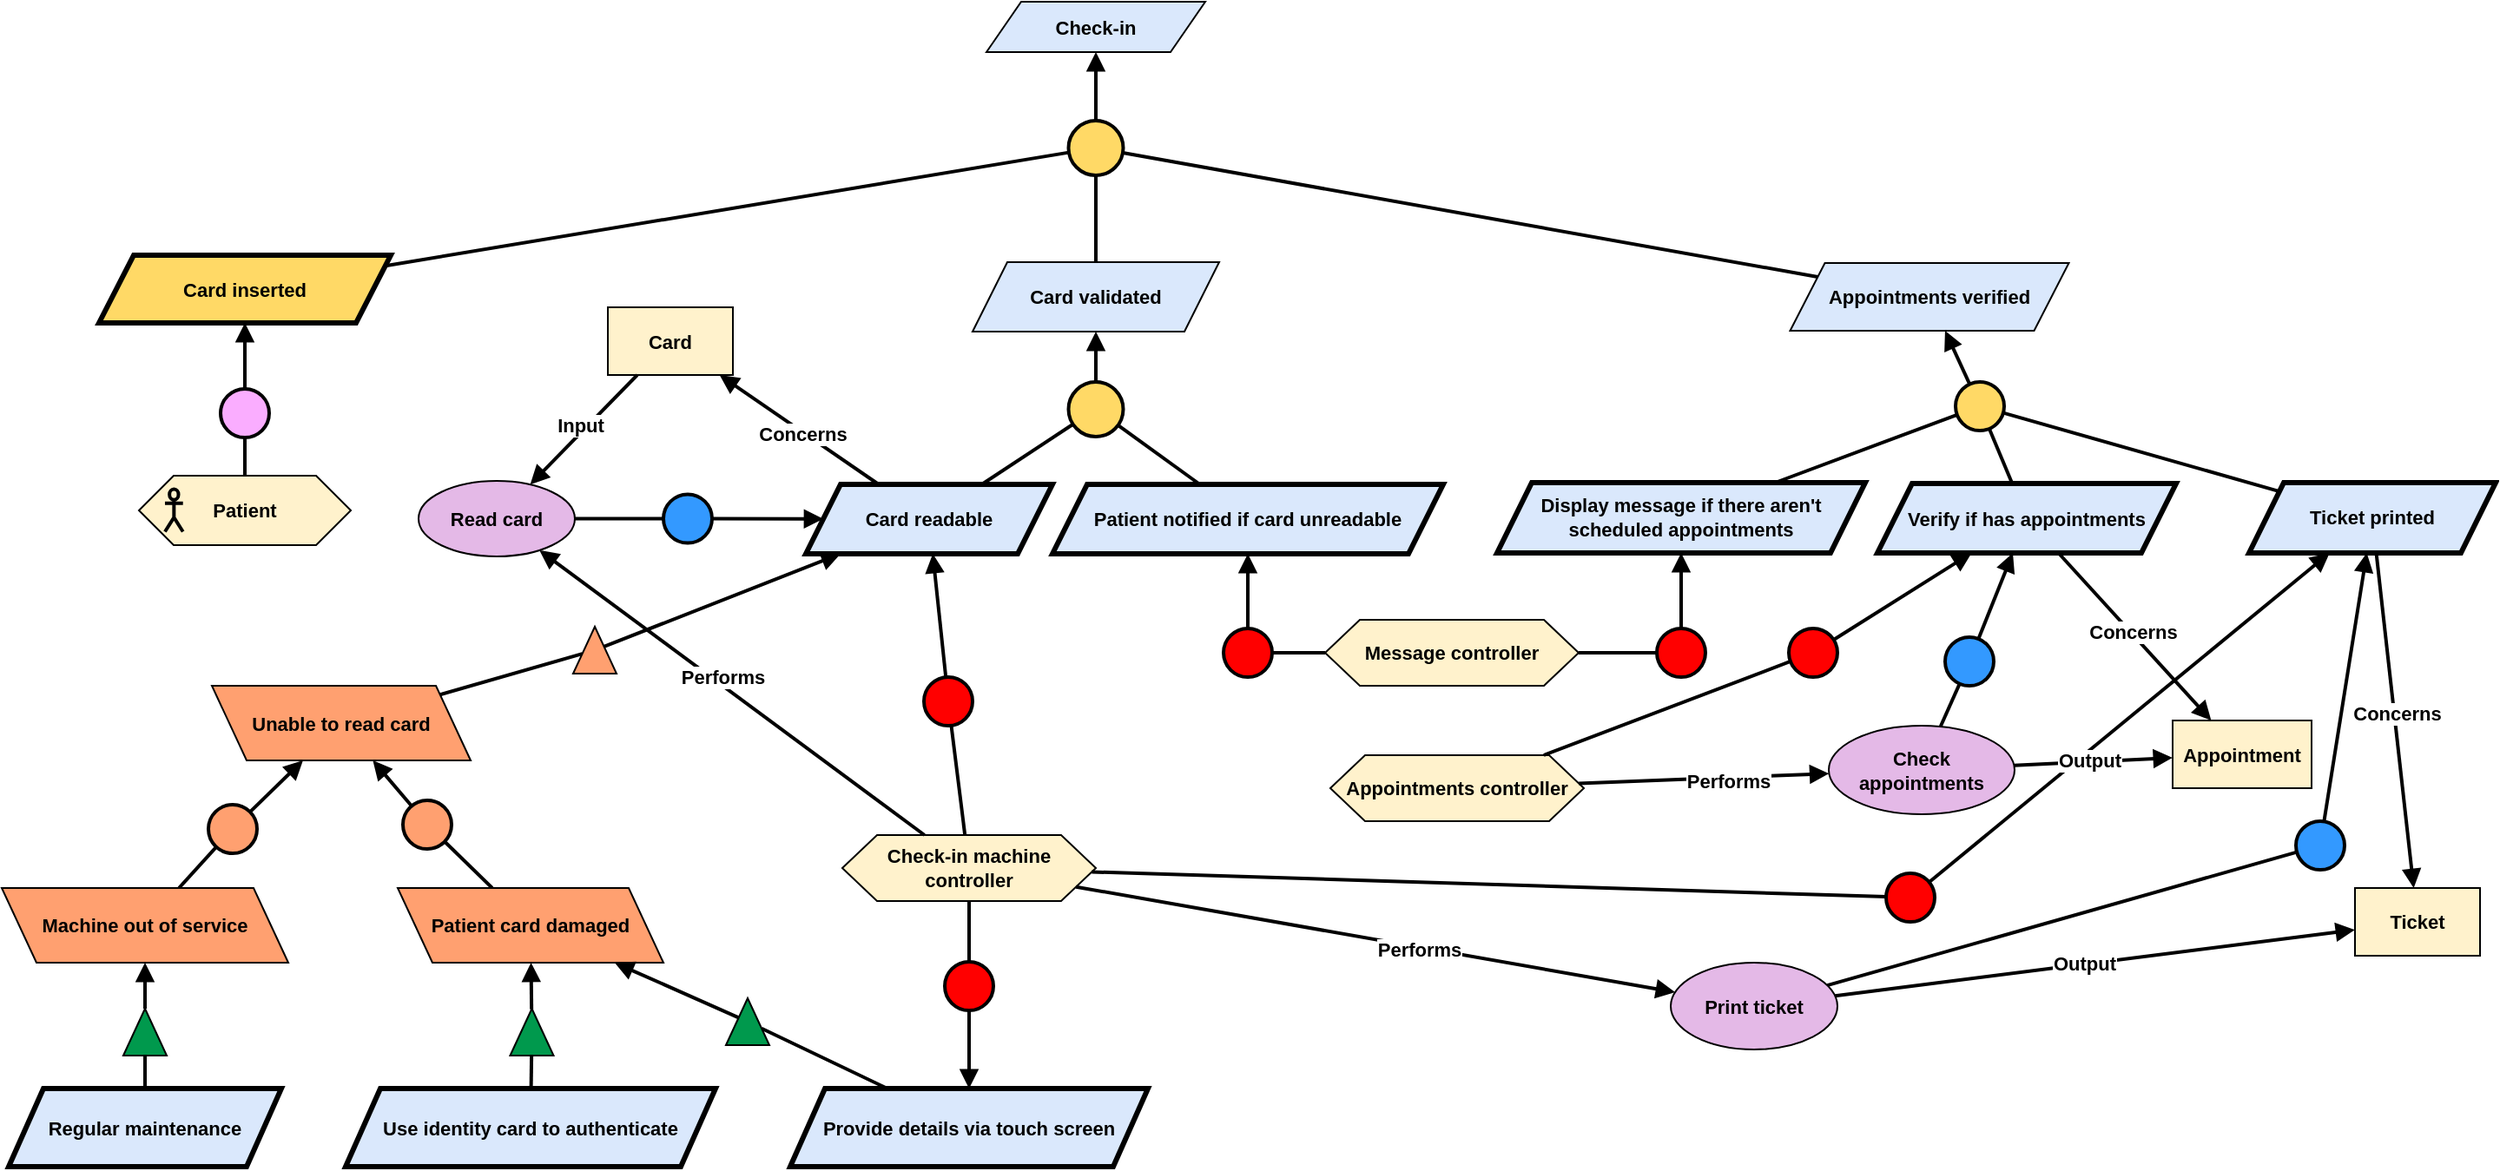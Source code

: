 <mxfile version="24.4.4" type="github">
  <diagram name="Page-1" id="M_wEQLcIumDKBrQ4-JNB">
    <mxGraphModel dx="6878" dy="-188" grid="0" gridSize="10" guides="1" tooltips="1" connect="1" arrows="1" fold="1" page="0" pageScale="1" pageWidth="827" pageHeight="1169" math="0" shadow="0">
      <root>
        <mxCell id="0" />
        <mxCell id="1" parent="0" />
        <mxCell id="zLI2AMJi-wSZZjypVPkk-1" value="&lt;b&gt;Card inserted&lt;/b&gt;" style="shape=parallelogram;perimeter=parallelogramPerimeter;whiteSpace=wrap;html=1;fixedSize=1;fillColor=#FFD966;strokeColor=#000000;strokeWidth=3;fontFamily=Helvetica;fontSize=11;fontColor=default;labelBackgroundColor=none;" vertex="1" parent="1">
          <mxGeometry x="-5234" y="1269" width="168" height="39" as="geometry" />
        </mxCell>
        <mxCell id="zLI2AMJi-wSZZjypVPkk-2" value="" style="ellipse;whiteSpace=wrap;html=1;aspect=fixed;fillColor=#FAADFF;strokeWidth=2;fontFamily=Helvetica;fontSize=11;fontColor=default;labelBackgroundColor=default;" vertex="1" parent="1">
          <mxGeometry x="-5164" y="1346" width="28" height="28" as="geometry" />
        </mxCell>
        <mxCell id="zLI2AMJi-wSZZjypVPkk-3" value="" style="endArrow=block;html=1;rounded=0;endFill=1;strokeWidth=2;strokeColor=default;align=center;verticalAlign=middle;fontFamily=Helvetica;fontSize=11;fontColor=default;labelBackgroundColor=default;" edge="1" parent="1" source="zLI2AMJi-wSZZjypVPkk-2" target="zLI2AMJi-wSZZjypVPkk-1">
          <mxGeometry width="50" height="50" relative="1" as="geometry">
            <mxPoint x="-5184.065" y="1419.222" as="sourcePoint" />
            <mxPoint x="-4910.758" y="1511.844" as="targetPoint" />
          </mxGeometry>
        </mxCell>
        <mxCell id="zLI2AMJi-wSZZjypVPkk-4" value="" style="endArrow=none;html=1;rounded=0;strokeWidth=2;strokeColor=default;align=center;verticalAlign=middle;fontFamily=Helvetica;fontSize=11;fontColor=default;labelBackgroundColor=default;" edge="1" parent="1" source="zLI2AMJi-wSZZjypVPkk-20" target="zLI2AMJi-wSZZjypVPkk-2">
          <mxGeometry width="50" height="50" relative="1" as="geometry">
            <mxPoint x="-5234.676" y="1420" as="sourcePoint" />
            <mxPoint x="-5160.06" y="1417.25" as="targetPoint" />
          </mxGeometry>
        </mxCell>
        <mxCell id="zLI2AMJi-wSZZjypVPkk-5" value="" style="ellipse;whiteSpace=wrap;html=1;aspect=fixed;fillColor=#FFD966;strokeWidth=2;" vertex="1" parent="1">
          <mxGeometry x="-4675.75" y="1191.5" width="31.5" height="31.5" as="geometry" />
        </mxCell>
        <mxCell id="zLI2AMJi-wSZZjypVPkk-6" value="" style="endArrow=none;html=1;rounded=0;strokeWidth=2;" edge="1" parent="1" source="zLI2AMJi-wSZZjypVPkk-1" target="zLI2AMJi-wSZZjypVPkk-5">
          <mxGeometry width="50" height="50" relative="1" as="geometry">
            <mxPoint x="-4718" y="1317" as="sourcePoint" />
            <mxPoint x="-4693" y="1253" as="targetPoint" />
          </mxGeometry>
        </mxCell>
        <mxCell id="zLI2AMJi-wSZZjypVPkk-7" value="" style="endArrow=block;html=1;rounded=0;endFill=1;strokeWidth=2;" edge="1" parent="1" source="zLI2AMJi-wSZZjypVPkk-5" target="zLI2AMJi-wSZZjypVPkk-8">
          <mxGeometry width="50" height="50" relative="1" as="geometry">
            <mxPoint x="-4659.75" y="1192" as="sourcePoint" />
            <mxPoint x="-4660" y="1125" as="targetPoint" />
          </mxGeometry>
        </mxCell>
        <mxCell id="zLI2AMJi-wSZZjypVPkk-8" value="&lt;b&gt;Check-in&lt;/b&gt;" style="shape=parallelogram;perimeter=parallelogramPerimeter;whiteSpace=wrap;html=1;fixedSize=1;fillColor=#dae8fc;strokeColor=#000000;fontFamily=Helvetica;fontSize=11;fontColor=default;labelBackgroundColor=none;" vertex="1" parent="1">
          <mxGeometry x="-4723" y="1123" width="126" height="29" as="geometry" />
        </mxCell>
        <mxCell id="zLI2AMJi-wSZZjypVPkk-9" value="&lt;b&gt;Appointments verified&lt;/b&gt;" style="shape=parallelogram;perimeter=parallelogramPerimeter;whiteSpace=wrap;html=1;fixedSize=1;fillColor=#dae8fc;strokeColor=#000000;fontFamily=Helvetica;fontSize=11;fontColor=default;labelBackgroundColor=none;" vertex="1" parent="1">
          <mxGeometry x="-4260.24" y="1273.5" width="160.49" height="39" as="geometry" />
        </mxCell>
        <mxCell id="zLI2AMJi-wSZZjypVPkk-10" value="&lt;div&gt;&lt;b&gt;Check-in machine controller&lt;/b&gt;&lt;/div&gt;" style="shape=hexagon;perimeter=hexagonPerimeter2;whiteSpace=wrap;html=1;fixedSize=1;fillColor=#FFF2CC;fontFamily=Helvetica;fontSize=11;fontColor=default;labelBackgroundColor=none;" vertex="1" parent="1">
          <mxGeometry x="-4806" y="1603" width="146" height="38" as="geometry" />
        </mxCell>
        <mxCell id="zLI2AMJi-wSZZjypVPkk-11" value="" style="ellipse;whiteSpace=wrap;html=1;aspect=fixed;fillColor=#FF0000;strokeWidth=2;" vertex="1" parent="1">
          <mxGeometry x="-4205" y="1625.0" width="28" height="28" as="geometry" />
        </mxCell>
        <mxCell id="zLI2AMJi-wSZZjypVPkk-12" value="" style="endArrow=none;html=1;rounded=0;strokeWidth=2;" edge="1" parent="1" source="zLI2AMJi-wSZZjypVPkk-10" target="zLI2AMJi-wSZZjypVPkk-11">
          <mxGeometry width="50" height="50" relative="1" as="geometry">
            <mxPoint x="-4173.24" y="1624.1" as="sourcePoint" />
            <mxPoint x="-4143.24" y="1611.1" as="targetPoint" />
          </mxGeometry>
        </mxCell>
        <mxCell id="zLI2AMJi-wSZZjypVPkk-13" value="" style="endArrow=block;html=1;rounded=0;endFill=1;strokeWidth=2;" edge="1" parent="1" source="zLI2AMJi-wSZZjypVPkk-11" target="zLI2AMJi-wSZZjypVPkk-17">
          <mxGeometry width="50" height="50" relative="1" as="geometry">
            <mxPoint x="-4146.24" y="1620.1" as="sourcePoint" />
            <mxPoint x="-4090.331" y="1608.628" as="targetPoint" />
          </mxGeometry>
        </mxCell>
        <mxCell id="zLI2AMJi-wSZZjypVPkk-14" value="" style="endArrow=block;html=1;rounded=0;endFill=1;strokeWidth=2;" edge="1" parent="1" source="zLI2AMJi-wSZZjypVPkk-15" target="zLI2AMJi-wSZZjypVPkk-9">
          <mxGeometry width="50" height="50" relative="1" as="geometry">
            <mxPoint x="-4280.15" y="1370.4" as="sourcePoint" />
            <mxPoint x="-4280.15" y="1322.4" as="targetPoint" />
          </mxGeometry>
        </mxCell>
        <mxCell id="zLI2AMJi-wSZZjypVPkk-15" value="" style="ellipse;whiteSpace=wrap;html=1;aspect=fixed;fillColor=#FFD966;strokeWidth=2;" vertex="1" parent="1">
          <mxGeometry x="-4165.0" y="1342" width="28" height="28" as="geometry" />
        </mxCell>
        <mxCell id="zLI2AMJi-wSZZjypVPkk-16" value="" style="endArrow=none;html=1;rounded=0;strokeWidth=2;" edge="1" parent="1" source="zLI2AMJi-wSZZjypVPkk-23" target="zLI2AMJi-wSZZjypVPkk-15">
          <mxGeometry width="50" height="50" relative="1" as="geometry">
            <mxPoint x="-4280.125" y="1443.4" as="sourcePoint" />
            <mxPoint x="-4166.15" y="1460.4" as="targetPoint" />
          </mxGeometry>
        </mxCell>
        <mxCell id="zLI2AMJi-wSZZjypVPkk-17" value="&lt;b&gt;Ticket printed&lt;/b&gt;" style="shape=parallelogram;perimeter=parallelogramPerimeter;whiteSpace=wrap;html=1;fixedSize=1;fillColor=#dae8fc;strokeColor=#000000;strokeWidth=3;fontFamily=Helvetica;fontSize=11;fontColor=default;labelBackgroundColor=none;" vertex="1" parent="1">
          <mxGeometry x="-3996" y="1400" width="142" height="40.5" as="geometry" />
        </mxCell>
        <mxCell id="zLI2AMJi-wSZZjypVPkk-18" value="" style="endArrow=none;html=1;rounded=0;strokeWidth=2;" edge="1" parent="1" source="zLI2AMJi-wSZZjypVPkk-17" target="zLI2AMJi-wSZZjypVPkk-15">
          <mxGeometry width="50" height="50" relative="1" as="geometry">
            <mxPoint x="-3943.5" y="1331" as="sourcePoint" />
            <mxPoint x="-4482.5" y="1220" as="targetPoint" />
          </mxGeometry>
        </mxCell>
        <mxCell id="zLI2AMJi-wSZZjypVPkk-19" value="" style="group" vertex="1" connectable="0" parent="1">
          <mxGeometry x="-5211" y="1396" width="122" height="40" as="geometry" />
        </mxCell>
        <mxCell id="zLI2AMJi-wSZZjypVPkk-20" value="&lt;div&gt;&lt;b&gt;Patient&lt;/b&gt;&lt;/div&gt;" style="shape=hexagon;perimeter=hexagonPerimeter2;whiteSpace=wrap;html=1;fixedSize=1;fillColor=#FFF2CC;fontFamily=Helvetica;fontSize=11;fontColor=default;labelBackgroundColor=none;" vertex="1" parent="zLI2AMJi-wSZZjypVPkk-19">
          <mxGeometry width="122" height="40" as="geometry" />
        </mxCell>
        <mxCell id="zLI2AMJi-wSZZjypVPkk-21" value="" style="shape=umlActor;verticalLabelPosition=bottom;verticalAlign=top;html=1;outlineConnect=0;fillColor=none;strokeWidth=2;fontFamily=Helvetica;fontSize=11;fontColor=default;labelBackgroundColor=default;" vertex="1" parent="zLI2AMJi-wSZZjypVPkk-19">
          <mxGeometry x="14.983" y="7.75" width="10.373" height="24.5" as="geometry" />
        </mxCell>
        <mxCell id="zLI2AMJi-wSZZjypVPkk-22" value="" style="endArrow=none;html=1;rounded=0;strokeWidth=2;" edge="1" parent="1" source="zLI2AMJi-wSZZjypVPkk-9" target="zLI2AMJi-wSZZjypVPkk-5">
          <mxGeometry width="50" height="50" relative="1" as="geometry">
            <mxPoint x="-4329" y="1282" as="sourcePoint" />
            <mxPoint x="-4473" y="1241" as="targetPoint" />
          </mxGeometry>
        </mxCell>
        <mxCell id="zLI2AMJi-wSZZjypVPkk-23" value="&lt;b&gt;Verify if has appointments&lt;/b&gt;" style="shape=parallelogram;perimeter=parallelogramPerimeter;whiteSpace=wrap;html=1;fixedSize=1;fillColor=#dae8fc;strokeColor=#000000;strokeWidth=3;fontFamily=Helvetica;fontSize=11;fontColor=default;labelBackgroundColor=none;" vertex="1" parent="1">
          <mxGeometry x="-4210" y="1400.5" width="172" height="40" as="geometry" />
        </mxCell>
        <mxCell id="zLI2AMJi-wSZZjypVPkk-24" value="&lt;b&gt;Card validated&lt;/b&gt;" style="shape=parallelogram;perimeter=parallelogramPerimeter;whiteSpace=wrap;html=1;fixedSize=1;fillColor=#dae8fc;strokeColor=#000000;strokeWidth=1;fontFamily=Helvetica;fontSize=11;fontColor=default;labelBackgroundColor=none;" vertex="1" parent="1">
          <mxGeometry x="-4731" y="1273" width="142" height="40" as="geometry" />
        </mxCell>
        <mxCell id="zLI2AMJi-wSZZjypVPkk-25" value="" style="endArrow=none;html=1;rounded=0;strokeWidth=2;" edge="1" parent="1" source="zLI2AMJi-wSZZjypVPkk-24" target="zLI2AMJi-wSZZjypVPkk-5">
          <mxGeometry width="50" height="50" relative="1" as="geometry">
            <mxPoint x="-4488" y="1284" as="sourcePoint" />
            <mxPoint x="-4488" y="1252" as="targetPoint" />
          </mxGeometry>
        </mxCell>
        <mxCell id="zLI2AMJi-wSZZjypVPkk-26" value="&lt;div&gt;&lt;b&gt;Message controller&lt;/b&gt;&lt;/div&gt;" style="shape=hexagon;perimeter=hexagonPerimeter2;whiteSpace=wrap;html=1;fixedSize=1;fillColor=#FFF2CC;fontFamily=Helvetica;fontSize=11;fontColor=default;labelBackgroundColor=none;" vertex="1" parent="1">
          <mxGeometry x="-4528" y="1479" width="146" height="38" as="geometry" />
        </mxCell>
        <mxCell id="zLI2AMJi-wSZZjypVPkk-27" value="&lt;b&gt;Card readable&lt;/b&gt;" style="shape=parallelogram;perimeter=parallelogramPerimeter;whiteSpace=wrap;html=1;fixedSize=1;fillColor=#dae8fc;strokeColor=#000000;strokeWidth=3;fontFamily=Helvetica;fontSize=11;fontColor=default;labelBackgroundColor=none;" vertex="1" parent="1">
          <mxGeometry x="-4827" y="1401" width="142" height="40" as="geometry" />
        </mxCell>
        <mxCell id="zLI2AMJi-wSZZjypVPkk-28" value="" style="ellipse;whiteSpace=wrap;html=1;aspect=fixed;fillColor=#FFD966;strokeWidth=2;" vertex="1" parent="1">
          <mxGeometry x="-4675.75" y="1342" width="31.5" height="31.5" as="geometry" />
        </mxCell>
        <mxCell id="zLI2AMJi-wSZZjypVPkk-29" value="" style="endArrow=block;html=1;rounded=0;endFill=1;strokeWidth=2;" edge="1" parent="1" source="zLI2AMJi-wSZZjypVPkk-28" target="zLI2AMJi-wSZZjypVPkk-24">
          <mxGeometry width="50" height="50" relative="1" as="geometry">
            <mxPoint x="-4690" y="1342" as="sourcePoint" />
            <mxPoint x="-4690" y="1302" as="targetPoint" />
          </mxGeometry>
        </mxCell>
        <mxCell id="zLI2AMJi-wSZZjypVPkk-30" value="" style="endArrow=none;html=1;rounded=0;strokeWidth=2;" edge="1" parent="1" source="zLI2AMJi-wSZZjypVPkk-27" target="zLI2AMJi-wSZZjypVPkk-28">
          <mxGeometry width="50" height="50" relative="1" as="geometry">
            <mxPoint x="-4688" y="1399" as="sourcePoint" />
            <mxPoint x="-4665" y="1372" as="targetPoint" />
          </mxGeometry>
        </mxCell>
        <mxCell id="zLI2AMJi-wSZZjypVPkk-31" value="&lt;b&gt;Patient notified if card unreadable&lt;/b&gt;" style="shape=parallelogram;perimeter=parallelogramPerimeter;whiteSpace=wrap;html=1;fixedSize=1;fillColor=#dae8fc;strokeColor=#000000;strokeWidth=3;fontFamily=Helvetica;fontSize=11;fontColor=default;labelBackgroundColor=none;" vertex="1" parent="1">
          <mxGeometry x="-4685" y="1401" width="225" height="40" as="geometry" />
        </mxCell>
        <mxCell id="zLI2AMJi-wSZZjypVPkk-32" value="" style="ellipse;whiteSpace=wrap;html=1;aspect=fixed;fillColor=#FF0000;strokeWidth=2;" vertex="1" parent="1">
          <mxGeometry x="-4586.5" y="1484" width="28" height="28" as="geometry" />
        </mxCell>
        <mxCell id="zLI2AMJi-wSZZjypVPkk-33" value="" style="endArrow=none;html=1;rounded=0;strokeWidth=2;" edge="1" parent="1" source="zLI2AMJi-wSZZjypVPkk-26" target="zLI2AMJi-wSZZjypVPkk-32">
          <mxGeometry width="50" height="50" relative="1" as="geometry">
            <mxPoint x="-4457" y="1510" as="sourcePoint" />
            <mxPoint x="-4385" y="1536" as="targetPoint" />
          </mxGeometry>
        </mxCell>
        <mxCell id="zLI2AMJi-wSZZjypVPkk-34" value="" style="endArrow=block;html=1;rounded=0;endFill=1;strokeWidth=2;" edge="1" parent="1" source="zLI2AMJi-wSZZjypVPkk-32" target="zLI2AMJi-wSZZjypVPkk-31">
          <mxGeometry width="50" height="50" relative="1" as="geometry">
            <mxPoint x="-4675" y="1647" as="sourcePoint" />
            <mxPoint x="-4744" y="1515" as="targetPoint" />
          </mxGeometry>
        </mxCell>
        <mxCell id="zLI2AMJi-wSZZjypVPkk-35" value="" style="ellipse;whiteSpace=wrap;html=1;aspect=fixed;fillColor=#FF0000;strokeWidth=2;" vertex="1" parent="1">
          <mxGeometry x="-4759" y="1512" width="28" height="28" as="geometry" />
        </mxCell>
        <mxCell id="zLI2AMJi-wSZZjypVPkk-36" value="" style="endArrow=none;html=1;rounded=0;strokeWidth=2;" edge="1" parent="1" source="zLI2AMJi-wSZZjypVPkk-10" target="zLI2AMJi-wSZZjypVPkk-35">
          <mxGeometry width="50" height="50" relative="1" as="geometry">
            <mxPoint x="-4400.15" y="1564.4" as="sourcePoint" />
            <mxPoint x="-4386.996" y="1807.606" as="targetPoint" />
            <Array as="points" />
          </mxGeometry>
        </mxCell>
        <mxCell id="zLI2AMJi-wSZZjypVPkk-37" value="" style="endArrow=block;html=1;rounded=0;endFill=1;strokeWidth=2;" edge="1" parent="1" source="zLI2AMJi-wSZZjypVPkk-35" target="zLI2AMJi-wSZZjypVPkk-27">
          <mxGeometry width="50" height="50" relative="1" as="geometry">
            <mxPoint x="-4548" y="1591" as="sourcePoint" />
            <mxPoint x="-4617" y="1459" as="targetPoint" />
          </mxGeometry>
        </mxCell>
        <mxCell id="zLI2AMJi-wSZZjypVPkk-38" value="" style="endArrow=none;html=1;rounded=0;strokeWidth=2;" edge="1" parent="1" source="zLI2AMJi-wSZZjypVPkk-31" target="zLI2AMJi-wSZZjypVPkk-28">
          <mxGeometry width="50" height="50" relative="1" as="geometry">
            <mxPoint x="-4739" y="1429" as="sourcePoint" />
            <mxPoint x="-4729" y="1396" as="targetPoint" />
          </mxGeometry>
        </mxCell>
        <mxCell id="zLI2AMJi-wSZZjypVPkk-39" value="&lt;b&gt;Display message if there aren&#39;t &lt;br&gt;scheduled appointments&lt;/b&gt;" style="shape=parallelogram;perimeter=parallelogramPerimeter;whiteSpace=wrap;html=1;fixedSize=1;fillColor=#dae8fc;strokeColor=#000000;strokeWidth=3;fontFamily=Helvetica;fontSize=11;fontColor=default;labelBackgroundColor=none;" vertex="1" parent="1">
          <mxGeometry x="-4429" y="1400" width="212" height="40.5" as="geometry" />
        </mxCell>
        <mxCell id="zLI2AMJi-wSZZjypVPkk-40" value="" style="endArrow=none;html=1;rounded=0;strokeWidth=2;" edge="1" parent="1" source="zLI2AMJi-wSZZjypVPkk-39" target="zLI2AMJi-wSZZjypVPkk-15">
          <mxGeometry width="50" height="50" relative="1" as="geometry">
            <mxPoint x="-4102" y="1397" as="sourcePoint" />
            <mxPoint x="-4152" y="1358" as="targetPoint" />
          </mxGeometry>
        </mxCell>
        <mxCell id="zLI2AMJi-wSZZjypVPkk-41" value="" style="ellipse;whiteSpace=wrap;html=1;aspect=fixed;fillColor=#FF0000;strokeWidth=2;" vertex="1" parent="1">
          <mxGeometry x="-4337" y="1484" width="28" height="28" as="geometry" />
        </mxCell>
        <mxCell id="zLI2AMJi-wSZZjypVPkk-42" value="" style="endArrow=none;html=1;rounded=0;strokeWidth=2;" edge="1" parent="1" source="zLI2AMJi-wSZZjypVPkk-26" target="zLI2AMJi-wSZZjypVPkk-41">
          <mxGeometry width="50" height="50" relative="1" as="geometry">
            <mxPoint x="-4066.5" y="1569" as="sourcePoint" />
            <mxPoint x="-3879.5" y="1584" as="targetPoint" />
          </mxGeometry>
        </mxCell>
        <mxCell id="zLI2AMJi-wSZZjypVPkk-43" value="" style="endArrow=block;html=1;rounded=0;endFill=1;strokeWidth=2;" edge="1" parent="1" source="zLI2AMJi-wSZZjypVPkk-41" target="zLI2AMJi-wSZZjypVPkk-39">
          <mxGeometry width="50" height="50" relative="1" as="geometry">
            <mxPoint x="-4259.74" y="1691.5" as="sourcePoint" />
            <mxPoint x="-4137.74" y="1487.5" as="targetPoint" />
          </mxGeometry>
        </mxCell>
        <mxCell id="zLI2AMJi-wSZZjypVPkk-44" value="&lt;b&gt;Check appointments&lt;/b&gt;" style="ellipse;whiteSpace=wrap;html=1;fillColor=#E4B9E7;strokeColor=#000000;fontFamily=Helvetica;fontSize=11;fontColor=default;labelBackgroundColor=none;" vertex="1" parent="1">
          <mxGeometry x="-4238" y="1540" width="107" height="51" as="geometry" />
        </mxCell>
        <mxCell id="zLI2AMJi-wSZZjypVPkk-45" value="&lt;div&gt;&lt;b&gt;Appointments controller&lt;/b&gt;&lt;/div&gt;" style="shape=hexagon;perimeter=hexagonPerimeter2;whiteSpace=wrap;html=1;fixedSize=1;fillColor=#FFF2CC;fontFamily=Helvetica;fontSize=11;fontColor=default;labelBackgroundColor=none;" vertex="1" parent="1">
          <mxGeometry x="-4525" y="1557" width="146" height="38" as="geometry" />
        </mxCell>
        <mxCell id="zLI2AMJi-wSZZjypVPkk-46" value="" style="ellipse;whiteSpace=wrap;html=1;aspect=fixed;fillColor=#FF0000;strokeWidth=2;" vertex="1" parent="1">
          <mxGeometry x="-4261" y="1484" width="28" height="28" as="geometry" />
        </mxCell>
        <mxCell id="zLI2AMJi-wSZZjypVPkk-47" value="" style="endArrow=none;html=1;rounded=0;strokeWidth=2;" edge="1" parent="1" source="zLI2AMJi-wSZZjypVPkk-45" target="zLI2AMJi-wSZZjypVPkk-46">
          <mxGeometry width="50" height="50" relative="1" as="geometry">
            <mxPoint x="-4259.15" y="1625.9" as="sourcePoint" />
            <mxPoint x="-4187.15" y="1651.9" as="targetPoint" />
          </mxGeometry>
        </mxCell>
        <mxCell id="zLI2AMJi-wSZZjypVPkk-48" value="" style="endArrow=block;html=1;rounded=0;endFill=1;strokeWidth=2;" edge="1" parent="1" source="zLI2AMJi-wSZZjypVPkk-46" target="zLI2AMJi-wSZZjypVPkk-23">
          <mxGeometry width="50" height="50" relative="1" as="geometry">
            <mxPoint x="-4251.15" y="1673.9" as="sourcePoint" />
            <mxPoint x="-4113" y="1454" as="targetPoint" />
          </mxGeometry>
        </mxCell>
        <mxCell id="zLI2AMJi-wSZZjypVPkk-49" value="" style="ellipse;whiteSpace=wrap;html=1;aspect=fixed;fillColor=#3399FF;strokeWidth=2;" vertex="1" parent="1">
          <mxGeometry x="-4171" y="1489" width="28" height="28" as="geometry" />
        </mxCell>
        <mxCell id="zLI2AMJi-wSZZjypVPkk-50" value="" style="endArrow=block;html=1;rounded=0;endFill=1;strokeWidth=2;" edge="1" parent="1" source="zLI2AMJi-wSZZjypVPkk-49" target="zLI2AMJi-wSZZjypVPkk-23">
          <mxGeometry width="50" height="50" relative="1" as="geometry">
            <mxPoint x="-4217.005" y="1513.972" as="sourcePoint" />
            <mxPoint x="-4221" y="1469" as="targetPoint" />
            <Array as="points" />
          </mxGeometry>
        </mxCell>
        <mxCell id="zLI2AMJi-wSZZjypVPkk-51" value="" style="endArrow=none;html=1;rounded=0;strokeWidth=2;" edge="1" parent="1" source="zLI2AMJi-wSZZjypVPkk-44" target="zLI2AMJi-wSZZjypVPkk-49">
          <mxGeometry width="50" height="50" relative="1" as="geometry">
            <mxPoint x="-4218" y="1576" as="sourcePoint" />
            <mxPoint x="-4193" y="1512" as="targetPoint" />
          </mxGeometry>
        </mxCell>
        <mxCell id="zLI2AMJi-wSZZjypVPkk-52" value="" style="endArrow=block;html=1;rounded=0;endFill=1;strokeWidth=2;" edge="1" parent="1" source="zLI2AMJi-wSZZjypVPkk-45" target="zLI2AMJi-wSZZjypVPkk-44">
          <mxGeometry width="50" height="50" relative="1" as="geometry">
            <mxPoint x="-4116.24" y="1680" as="sourcePoint" />
            <mxPoint x="-4232.24" y="1672" as="targetPoint" />
          </mxGeometry>
        </mxCell>
        <mxCell id="zLI2AMJi-wSZZjypVPkk-53" value="&lt;b&gt;Performs&lt;/b&gt;" style="edgeLabel;html=1;align=center;verticalAlign=middle;resizable=0;points=[];" vertex="1" connectable="0" parent="zLI2AMJi-wSZZjypVPkk-52">
          <mxGeometry x="0.112" y="-1" relative="1" as="geometry">
            <mxPoint x="6" y="1" as="offset" />
          </mxGeometry>
        </mxCell>
        <mxCell id="zLI2AMJi-wSZZjypVPkk-54" value="&lt;b&gt;Ticket&lt;/b&gt;" style="rounded=0;whiteSpace=wrap;html=1;fillColor=#FFF2CC;fontFamily=Helvetica;fontSize=11;fontColor=default;labelBackgroundColor=none;" vertex="1" parent="1">
          <mxGeometry x="-3935" y="1633.5" width="72" height="39" as="geometry" />
        </mxCell>
        <mxCell id="zLI2AMJi-wSZZjypVPkk-55" value="" style="endArrow=block;html=1;rounded=0;endFill=1;strokeWidth=2;" edge="1" parent="1" source="zLI2AMJi-wSZZjypVPkk-17" target="zLI2AMJi-wSZZjypVPkk-54">
          <mxGeometry width="50" height="50" relative="1" as="geometry">
            <mxPoint x="-3799" y="1476" as="sourcePoint" />
            <mxPoint x="-3707" y="1659" as="targetPoint" />
          </mxGeometry>
        </mxCell>
        <mxCell id="zLI2AMJi-wSZZjypVPkk-56" value="&lt;b&gt;Concerns&lt;/b&gt;" style="edgeLabel;html=1;align=center;verticalAlign=middle;resizable=0;points=[];" vertex="1" connectable="0" parent="zLI2AMJi-wSZZjypVPkk-55">
          <mxGeometry x="-0.044" y="1" relative="1" as="geometry">
            <mxPoint as="offset" />
          </mxGeometry>
        </mxCell>
        <mxCell id="zLI2AMJi-wSZZjypVPkk-57" value="" style="ellipse;whiteSpace=wrap;html=1;aspect=fixed;fillColor=#3399FF;strokeWidth=2;" vertex="1" parent="1">
          <mxGeometry x="-3969" y="1595" width="28" height="28" as="geometry" />
        </mxCell>
        <mxCell id="zLI2AMJi-wSZZjypVPkk-58" value="" style="endArrow=block;html=1;rounded=0;endFill=1;strokeWidth=2;" edge="1" parent="1" source="zLI2AMJi-wSZZjypVPkk-57" target="zLI2AMJi-wSZZjypVPkk-17">
          <mxGeometry width="50" height="50" relative="1" as="geometry">
            <mxPoint x="-3737.005" y="1574.972" as="sourcePoint" />
            <mxPoint x="-3741" y="1530" as="targetPoint" />
          </mxGeometry>
        </mxCell>
        <mxCell id="zLI2AMJi-wSZZjypVPkk-59" value="" style="endArrow=none;html=1;rounded=0;strokeWidth=2;" edge="1" parent="1" source="zLI2AMJi-wSZZjypVPkk-60" target="zLI2AMJi-wSZZjypVPkk-57">
          <mxGeometry width="50" height="50" relative="1" as="geometry">
            <mxPoint x="-3738" y="1637" as="sourcePoint" />
            <mxPoint x="-3713" y="1573" as="targetPoint" />
          </mxGeometry>
        </mxCell>
        <mxCell id="zLI2AMJi-wSZZjypVPkk-60" value="&lt;b&gt;Print ticket&lt;/b&gt;" style="ellipse;whiteSpace=wrap;html=1;fillColor=#E4B9E7;strokeColor=#000000;fontFamily=Helvetica;fontSize=11;fontColor=default;labelBackgroundColor=none;" vertex="1" parent="1">
          <mxGeometry x="-4329" y="1676.5" width="96" height="50" as="geometry" />
        </mxCell>
        <mxCell id="zLI2AMJi-wSZZjypVPkk-61" value="" style="endArrow=block;html=1;rounded=0;endFill=1;strokeWidth=2;" edge="1" parent="1" source="zLI2AMJi-wSZZjypVPkk-10" target="zLI2AMJi-wSZZjypVPkk-60">
          <mxGeometry width="50" height="50" relative="1" as="geometry">
            <mxPoint x="-3973" y="1666" as="sourcePoint" />
            <mxPoint x="-4113" y="1760" as="targetPoint" />
          </mxGeometry>
        </mxCell>
        <mxCell id="zLI2AMJi-wSZZjypVPkk-62" value="&lt;b&gt;Performs&lt;/b&gt;" style="edgeLabel;html=1;align=center;verticalAlign=middle;resizable=0;points=[];" vertex="1" connectable="0" parent="zLI2AMJi-wSZZjypVPkk-61">
          <mxGeometry x="0.112" y="-1" relative="1" as="geometry">
            <mxPoint x="6" y="1" as="offset" />
          </mxGeometry>
        </mxCell>
        <mxCell id="zLI2AMJi-wSZZjypVPkk-63" value="" style="endArrow=block;html=1;rounded=0;endFill=1;strokeWidth=2;" edge="1" parent="1" source="zLI2AMJi-wSZZjypVPkk-60" target="zLI2AMJi-wSZZjypVPkk-54">
          <mxGeometry width="50" height="50" relative="1" as="geometry">
            <mxPoint x="-3742" y="1679" as="sourcePoint" />
            <mxPoint x="-3674" y="1600" as="targetPoint" />
          </mxGeometry>
        </mxCell>
        <mxCell id="zLI2AMJi-wSZZjypVPkk-64" value="&lt;b&gt;Output&lt;/b&gt;" style="edgeLabel;html=1;align=center;verticalAlign=middle;resizable=0;points=[];" vertex="1" connectable="0" parent="zLI2AMJi-wSZZjypVPkk-63">
          <mxGeometry x="-0.044" y="1" relative="1" as="geometry">
            <mxPoint as="offset" />
          </mxGeometry>
        </mxCell>
        <mxCell id="zLI2AMJi-wSZZjypVPkk-65" value="Unable to read card" style="shape=parallelogram;perimeter=parallelogramPerimeter;whiteSpace=wrap;html=1;fixedSize=1;fillColor=#FFA070;fontStyle=1;fontFamily=Helvetica;fontSize=11;fontColor=default;labelBackgroundColor=none;flipH=1;flipV=0;" vertex="1" parent="1">
          <mxGeometry x="-5169" y="1517" width="149" height="43" as="geometry" />
        </mxCell>
        <mxCell id="zLI2AMJi-wSZZjypVPkk-66" value="" style="endArrow=block;html=1;rounded=0;endFill=1;strokeWidth=2;" edge="1" parent="1" source="zLI2AMJi-wSZZjypVPkk-68" target="zLI2AMJi-wSZZjypVPkk-27">
          <mxGeometry width="50" height="50" relative="1" as="geometry">
            <mxPoint x="-4763.5" y="1459.5" as="sourcePoint" />
            <mxPoint x="-4851.5" y="1457.5" as="targetPoint" />
          </mxGeometry>
        </mxCell>
        <mxCell id="zLI2AMJi-wSZZjypVPkk-67" value="" style="endArrow=none;html=1;rounded=0;strokeWidth=2;" edge="1" parent="1" source="zLI2AMJi-wSZZjypVPkk-65" target="zLI2AMJi-wSZZjypVPkk-68">
          <mxGeometry width="50" height="50" relative="1" as="geometry">
            <mxPoint x="-4851.5" y="1540.5" as="sourcePoint" />
            <mxPoint x="-4773.256" y="1494.498" as="targetPoint" />
          </mxGeometry>
        </mxCell>
        <mxCell id="zLI2AMJi-wSZZjypVPkk-68" value="" style="triangle;whiteSpace=wrap;html=1;rotation=-90;fillColor=#FFA070;" vertex="1" parent="1">
          <mxGeometry x="-4962" y="1484" width="27" height="25" as="geometry" />
        </mxCell>
        <mxCell id="zLI2AMJi-wSZZjypVPkk-69" value="" style="ellipse;whiteSpace=wrap;html=1;aspect=fixed;fillColor=#FFA070;strokeWidth=2;" vertex="1" parent="1">
          <mxGeometry x="-5171" y="1585.5" width="28" height="28" as="geometry" />
        </mxCell>
        <mxCell id="zLI2AMJi-wSZZjypVPkk-70" value="" style="endArrow=block;html=1;rounded=0;endFill=1;strokeWidth=2;" edge="1" parent="1" source="zLI2AMJi-wSZZjypVPkk-69" target="zLI2AMJi-wSZZjypVPkk-65">
          <mxGeometry width="50" height="50" relative="1" as="geometry">
            <mxPoint x="-5120.005" y="1683.472" as="sourcePoint" />
            <mxPoint x="-5124" y="1638.5" as="targetPoint" />
          </mxGeometry>
        </mxCell>
        <mxCell id="zLI2AMJi-wSZZjypVPkk-71" value="" style="endArrow=none;html=1;rounded=0;strokeWidth=2;" edge="1" parent="1" source="zLI2AMJi-wSZZjypVPkk-72" target="zLI2AMJi-wSZZjypVPkk-69">
          <mxGeometry width="50" height="50" relative="1" as="geometry">
            <mxPoint x="-5127" y="1717.5" as="sourcePoint" />
            <mxPoint x="-5102" y="1653.5" as="targetPoint" />
          </mxGeometry>
        </mxCell>
        <mxCell id="zLI2AMJi-wSZZjypVPkk-72" value="Machine out of service" style="shape=parallelogram;perimeter=parallelogramPerimeter;whiteSpace=wrap;html=1;fixedSize=1;fillColor=#FFA070;fontStyle=1;fontFamily=Helvetica;fontSize=11;fontColor=default;labelBackgroundColor=none;flipH=1;flipV=0;" vertex="1" parent="1">
          <mxGeometry x="-5290" y="1633.5" width="165" height="43" as="geometry" />
        </mxCell>
        <mxCell id="zLI2AMJi-wSZZjypVPkk-73" value="" style="ellipse;whiteSpace=wrap;html=1;aspect=fixed;fillColor=#FFA070;strokeWidth=2;" vertex="1" parent="1">
          <mxGeometry x="-5059" y="1583" width="28" height="28" as="geometry" />
        </mxCell>
        <mxCell id="zLI2AMJi-wSZZjypVPkk-74" value="" style="endArrow=block;html=1;rounded=0;endFill=1;strokeWidth=2;" edge="1" parent="1" source="zLI2AMJi-wSZZjypVPkk-73" target="zLI2AMJi-wSZZjypVPkk-65">
          <mxGeometry width="50" height="50" relative="1" as="geometry">
            <mxPoint x="-5110.005" y="1693.472" as="sourcePoint" />
            <mxPoint x="-5098" y="1613.5" as="targetPoint" />
          </mxGeometry>
        </mxCell>
        <mxCell id="zLI2AMJi-wSZZjypVPkk-75" value="" style="endArrow=none;html=1;rounded=0;strokeWidth=2;" edge="1" parent="1" source="zLI2AMJi-wSZZjypVPkk-76" target="zLI2AMJi-wSZZjypVPkk-73">
          <mxGeometry width="50" height="50" relative="1" as="geometry">
            <mxPoint x="-5023" y="1705.5" as="sourcePoint" />
            <mxPoint x="-5092" y="1663.5" as="targetPoint" />
          </mxGeometry>
        </mxCell>
        <mxCell id="zLI2AMJi-wSZZjypVPkk-76" value="Patient card damaged" style="shape=parallelogram;perimeter=parallelogramPerimeter;whiteSpace=wrap;html=1;fixedSize=1;fillColor=#FFA070;fontStyle=1;fontFamily=Helvetica;fontSize=11;fontColor=default;labelBackgroundColor=none;flipH=1;flipV=0;" vertex="1" parent="1">
          <mxGeometry x="-5062" y="1633.5" width="153" height="43" as="geometry" />
        </mxCell>
        <mxCell id="zLI2AMJi-wSZZjypVPkk-77" value="" style="endArrow=block;html=1;rounded=0;endFill=1;strokeWidth=2;" edge="1" parent="1" source="zLI2AMJi-wSZZjypVPkk-79" target="zLI2AMJi-wSZZjypVPkk-72">
          <mxGeometry width="50" height="50" relative="1" as="geometry">
            <mxPoint x="-5107.5" y="1752.5" as="sourcePoint" />
            <mxPoint x="-5195.5" y="1750.5" as="targetPoint" />
          </mxGeometry>
        </mxCell>
        <mxCell id="zLI2AMJi-wSZZjypVPkk-78" value="" style="endArrow=none;html=1;rounded=0;strokeWidth=2;" edge="1" parent="1" source="zLI2AMJi-wSZZjypVPkk-83" target="zLI2AMJi-wSZZjypVPkk-79">
          <mxGeometry width="50" height="50" relative="1" as="geometry">
            <mxPoint x="-5257.5" y="1828.5" as="sourcePoint" />
            <mxPoint x="-5179.256" y="1782.498" as="targetPoint" />
          </mxGeometry>
        </mxCell>
        <mxCell id="zLI2AMJi-wSZZjypVPkk-79" value="" style="triangle;whiteSpace=wrap;html=1;rotation=-90;fillColor=#00994D;" vertex="1" parent="1">
          <mxGeometry x="-5221" y="1704" width="27" height="25" as="geometry" />
        </mxCell>
        <mxCell id="zLI2AMJi-wSZZjypVPkk-80" value="" style="endArrow=block;html=1;rounded=0;endFill=1;strokeWidth=2;" edge="1" parent="1" source="zLI2AMJi-wSZZjypVPkk-82" target="zLI2AMJi-wSZZjypVPkk-76">
          <mxGeometry width="50" height="50" relative="1" as="geometry">
            <mxPoint x="-4943.5" y="1765.5" as="sourcePoint" />
            <mxPoint x="-5031" y="1747.5" as="targetPoint" />
          </mxGeometry>
        </mxCell>
        <mxCell id="zLI2AMJi-wSZZjypVPkk-81" value="" style="endArrow=none;html=1;rounded=0;strokeWidth=2;" edge="1" parent="1" source="zLI2AMJi-wSZZjypVPkk-84" target="zLI2AMJi-wSZZjypVPkk-82">
          <mxGeometry width="50" height="50" relative="1" as="geometry">
            <mxPoint x="-5031.5" y="1846.5" as="sourcePoint" />
            <mxPoint x="-4953.256" y="1800.498" as="targetPoint" />
          </mxGeometry>
        </mxCell>
        <mxCell id="zLI2AMJi-wSZZjypVPkk-82" value="" style="triangle;whiteSpace=wrap;html=1;rotation=-90;fillColor=#00994D;" vertex="1" parent="1">
          <mxGeometry x="-4998.25" y="1704" width="27" height="25" as="geometry" />
        </mxCell>
        <mxCell id="zLI2AMJi-wSZZjypVPkk-83" value="&lt;b&gt;Regular&amp;nbsp;maintenance&lt;/b&gt;" style="shape=parallelogram;perimeter=parallelogramPerimeter;whiteSpace=wrap;html=1;fixedSize=1;fillColor=#dae8fc;strokeColor=#000000;strokeWidth=3;fontFamily=Helvetica;fontSize=11;fontColor=default;labelBackgroundColor=none;" vertex="1" parent="1">
          <mxGeometry x="-5286" y="1749" width="157" height="45" as="geometry" />
        </mxCell>
        <mxCell id="zLI2AMJi-wSZZjypVPkk-84" value="&lt;b&gt;Use identity card to authenticate&lt;/b&gt;" style="shape=parallelogram;perimeter=parallelogramPerimeter;whiteSpace=wrap;html=1;fixedSize=1;fillColor=#dae8fc;strokeColor=#000000;strokeWidth=3;fontFamily=Helvetica;fontSize=11;fontColor=default;labelBackgroundColor=none;" vertex="1" parent="1">
          <mxGeometry x="-5092" y="1749" width="213" height="45" as="geometry" />
        </mxCell>
        <mxCell id="zLI2AMJi-wSZZjypVPkk-85" value="&lt;b&gt;Provide details via touch screen&lt;/b&gt;" style="shape=parallelogram;perimeter=parallelogramPerimeter;whiteSpace=wrap;html=1;fixedSize=1;fillColor=#dae8fc;strokeColor=#000000;strokeWidth=3;fontFamily=Helvetica;fontSize=11;fontColor=default;labelBackgroundColor=none;" vertex="1" parent="1">
          <mxGeometry x="-4836" y="1749" width="206" height="45" as="geometry" />
        </mxCell>
        <mxCell id="zLI2AMJi-wSZZjypVPkk-86" value="" style="endArrow=block;html=1;rounded=0;endFill=1;strokeWidth=2;" edge="1" parent="1" source="zLI2AMJi-wSZZjypVPkk-88" target="zLI2AMJi-wSZZjypVPkk-76">
          <mxGeometry width="50" height="50" relative="1" as="geometry">
            <mxPoint x="-4624.25" y="1759.5" as="sourcePoint" />
            <mxPoint x="-4672.75" y="1728.5" as="targetPoint" />
          </mxGeometry>
        </mxCell>
        <mxCell id="zLI2AMJi-wSZZjypVPkk-87" value="" style="endArrow=none;html=1;rounded=0;strokeWidth=2;" edge="1" parent="1" source="zLI2AMJi-wSZZjypVPkk-85" target="zLI2AMJi-wSZZjypVPkk-88">
          <mxGeometry width="50" height="50" relative="1" as="geometry">
            <mxPoint x="-4780" y="1832" as="sourcePoint" />
            <mxPoint x="-4723.256" y="1787.998" as="targetPoint" />
          </mxGeometry>
        </mxCell>
        <mxCell id="zLI2AMJi-wSZZjypVPkk-88" value="" style="triangle;whiteSpace=wrap;html=1;rotation=-90;fillColor=#00994D;" vertex="1" parent="1">
          <mxGeometry x="-4874" y="1698" width="27" height="25" as="geometry" />
        </mxCell>
        <mxCell id="zLI2AMJi-wSZZjypVPkk-89" value="" style="ellipse;whiteSpace=wrap;html=1;aspect=fixed;fillColor=#FF0000;strokeWidth=2;" vertex="1" parent="1">
          <mxGeometry x="-4747" y="1676" width="28" height="28" as="geometry" />
        </mxCell>
        <mxCell id="zLI2AMJi-wSZZjypVPkk-90" value="" style="endArrow=none;html=1;rounded=0;strokeWidth=2;" edge="1" parent="1" source="zLI2AMJi-wSZZjypVPkk-10" target="zLI2AMJi-wSZZjypVPkk-89">
          <mxGeometry width="50" height="50" relative="1" as="geometry">
            <mxPoint x="-4312" y="1787.5" as="sourcePoint" />
            <mxPoint x="-4477.15" y="1908.4" as="targetPoint" />
          </mxGeometry>
        </mxCell>
        <mxCell id="zLI2AMJi-wSZZjypVPkk-91" value="" style="endArrow=block;html=1;rounded=0;endFill=1;strokeWidth=2;" edge="1" parent="1" source="zLI2AMJi-wSZZjypVPkk-89" target="zLI2AMJi-wSZZjypVPkk-85">
          <mxGeometry width="50" height="50" relative="1" as="geometry">
            <mxPoint x="-4480.15" y="1917.4" as="sourcePoint" />
            <mxPoint x="-4331" y="1684.5" as="targetPoint" />
          </mxGeometry>
        </mxCell>
        <mxCell id="zLI2AMJi-wSZZjypVPkk-102" value="&lt;b&gt;Card&lt;/b&gt;" style="rounded=0;whiteSpace=wrap;html=1;fillColor=#FFF2CC;fontFamily=Helvetica;fontSize=11;fontColor=default;labelBackgroundColor=none;" vertex="1" parent="1">
          <mxGeometry x="-4941" y="1299" width="72" height="39" as="geometry" />
        </mxCell>
        <mxCell id="zLI2AMJi-wSZZjypVPkk-103" value="" style="endArrow=block;html=1;rounded=0;endFill=1;strokeWidth=2;" edge="1" target="zLI2AMJi-wSZZjypVPkk-102" parent="1" source="zLI2AMJi-wSZZjypVPkk-27">
          <mxGeometry width="50" height="50" relative="1" as="geometry">
            <mxPoint x="-4843" y="1332.5" as="sourcePoint" />
            <mxPoint x="-4861" y="1521.5" as="targetPoint" />
          </mxGeometry>
        </mxCell>
        <mxCell id="zLI2AMJi-wSZZjypVPkk-104" value="&lt;b&gt;Concerns&lt;/b&gt;" style="edgeLabel;html=1;align=center;verticalAlign=middle;resizable=0;points=[];" vertex="1" connectable="0" parent="zLI2AMJi-wSZZjypVPkk-103">
          <mxGeometry x="-0.044" y="1" relative="1" as="geometry">
            <mxPoint as="offset" />
          </mxGeometry>
        </mxCell>
        <mxCell id="zLI2AMJi-wSZZjypVPkk-105" value="&lt;b&gt;Read card&lt;/b&gt;" style="ellipse;whiteSpace=wrap;html=1;fillColor=#E4B9E7;strokeColor=#000000;fontFamily=Helvetica;fontSize=11;fontColor=default;labelBackgroundColor=none;" vertex="1" parent="1">
          <mxGeometry x="-5050" y="1399" width="90" height="43.5" as="geometry" />
        </mxCell>
        <mxCell id="zLI2AMJi-wSZZjypVPkk-106" value="" style="endArrow=block;html=1;rounded=0;endFill=1;strokeWidth=2;" edge="1" source="zLI2AMJi-wSZZjypVPkk-107" parent="1" target="zLI2AMJi-wSZZjypVPkk-27">
          <mxGeometry width="50" height="50" relative="1" as="geometry">
            <mxPoint x="-4834.715" y="1312.822" as="sourcePoint" />
            <mxPoint x="-4751.71" y="1239.85" as="targetPoint" />
            <Array as="points" />
          </mxGeometry>
        </mxCell>
        <mxCell id="zLI2AMJi-wSZZjypVPkk-107" value="" style="ellipse;whiteSpace=wrap;html=1;aspect=fixed;fillColor=#3399FF;strokeWidth=2;" vertex="1" parent="1">
          <mxGeometry x="-4909" y="1406.75" width="28" height="28" as="geometry" />
        </mxCell>
        <mxCell id="zLI2AMJi-wSZZjypVPkk-108" value="" style="endArrow=none;html=1;rounded=0;strokeWidth=2;" edge="1" target="zLI2AMJi-wSZZjypVPkk-107" parent="1" source="zLI2AMJi-wSZZjypVPkk-105">
          <mxGeometry width="50" height="50" relative="1" as="geometry">
            <mxPoint x="-4938.71" y="1341.85" as="sourcePoint" />
            <mxPoint x="-4810.71" y="1310.85" as="targetPoint" />
          </mxGeometry>
        </mxCell>
        <mxCell id="zLI2AMJi-wSZZjypVPkk-109" value="" style="endArrow=block;html=1;rounded=0;endFill=1;strokeWidth=2;" edge="1" parent="1" source="zLI2AMJi-wSZZjypVPkk-10" target="zLI2AMJi-wSZZjypVPkk-105">
          <mxGeometry width="50" height="50" relative="1" as="geometry">
            <mxPoint x="-4533" y="1638.41" as="sourcePoint" />
            <mxPoint x="-4660" y="1638.41" as="targetPoint" />
          </mxGeometry>
        </mxCell>
        <mxCell id="zLI2AMJi-wSZZjypVPkk-110" value="&lt;b&gt;Performs&lt;/b&gt;" style="edgeLabel;html=1;align=center;verticalAlign=middle;resizable=0;points=[];" vertex="1" connectable="0" parent="zLI2AMJi-wSZZjypVPkk-109">
          <mxGeometry x="0.112" y="-1" relative="1" as="geometry">
            <mxPoint x="6" y="1" as="offset" />
          </mxGeometry>
        </mxCell>
        <mxCell id="zLI2AMJi-wSZZjypVPkk-111" value="" style="endArrow=block;html=1;rounded=0;endFill=1;strokeWidth=2;" edge="1" parent="1" source="zLI2AMJi-wSZZjypVPkk-102" target="zLI2AMJi-wSZZjypVPkk-105">
          <mxGeometry width="50" height="50" relative="1" as="geometry">
            <mxPoint x="-5066" y="1448" as="sourcePoint" />
            <mxPoint x="-4959" y="1568" as="targetPoint" />
          </mxGeometry>
        </mxCell>
        <mxCell id="zLI2AMJi-wSZZjypVPkk-112" value="&lt;b&gt;Input&lt;/b&gt;" style="edgeLabel;html=1;align=center;verticalAlign=middle;resizable=0;points=[];" vertex="1" connectable="0" parent="zLI2AMJi-wSZZjypVPkk-111">
          <mxGeometry x="0.072" relative="1" as="geometry">
            <mxPoint y="-5" as="offset" />
          </mxGeometry>
        </mxCell>
        <mxCell id="zLI2AMJi-wSZZjypVPkk-115" value="&lt;b&gt;Appointment&lt;/b&gt;" style="rounded=0;whiteSpace=wrap;html=1;fillColor=#FFF2CC;fontFamily=Helvetica;fontSize=11;fontColor=default;labelBackgroundColor=none;" vertex="1" parent="1">
          <mxGeometry x="-4040" y="1537" width="80" height="39" as="geometry" />
        </mxCell>
        <mxCell id="zLI2AMJi-wSZZjypVPkk-116" value="" style="endArrow=block;html=1;rounded=0;endFill=1;strokeWidth=2;" edge="1" parent="1" source="zLI2AMJi-wSZZjypVPkk-44" target="zLI2AMJi-wSZZjypVPkk-115">
          <mxGeometry width="50" height="50" relative="1" as="geometry">
            <mxPoint x="-4362.35" y="1712.5" as="sourcePoint" />
            <mxPoint x="-4299.35" y="1654.5" as="targetPoint" />
          </mxGeometry>
        </mxCell>
        <mxCell id="zLI2AMJi-wSZZjypVPkk-117" value="&lt;b&gt;Output&lt;/b&gt;" style="edgeLabel;html=1;align=center;verticalAlign=middle;resizable=0;points=[];" vertex="1" connectable="0" parent="zLI2AMJi-wSZZjypVPkk-116">
          <mxGeometry x="-0.044" y="1" relative="1" as="geometry">
            <mxPoint as="offset" />
          </mxGeometry>
        </mxCell>
        <mxCell id="zLI2AMJi-wSZZjypVPkk-119" value="" style="endArrow=block;html=1;rounded=0;endFill=1;strokeWidth=2;" edge="1" parent="1" source="zLI2AMJi-wSZZjypVPkk-23" target="zLI2AMJi-wSZZjypVPkk-115">
          <mxGeometry width="50" height="50" relative="1" as="geometry">
            <mxPoint x="-4182" y="1570" as="sourcePoint" />
            <mxPoint x="-4111" y="1649" as="targetPoint" />
          </mxGeometry>
        </mxCell>
        <mxCell id="zLI2AMJi-wSZZjypVPkk-120" value="&lt;b&gt;Concerns&lt;/b&gt;" style="edgeLabel;html=1;align=center;verticalAlign=middle;resizable=0;points=[];" vertex="1" connectable="0" parent="zLI2AMJi-wSZZjypVPkk-119">
          <mxGeometry x="-0.044" y="1" relative="1" as="geometry">
            <mxPoint as="offset" />
          </mxGeometry>
        </mxCell>
      </root>
    </mxGraphModel>
  </diagram>
</mxfile>
